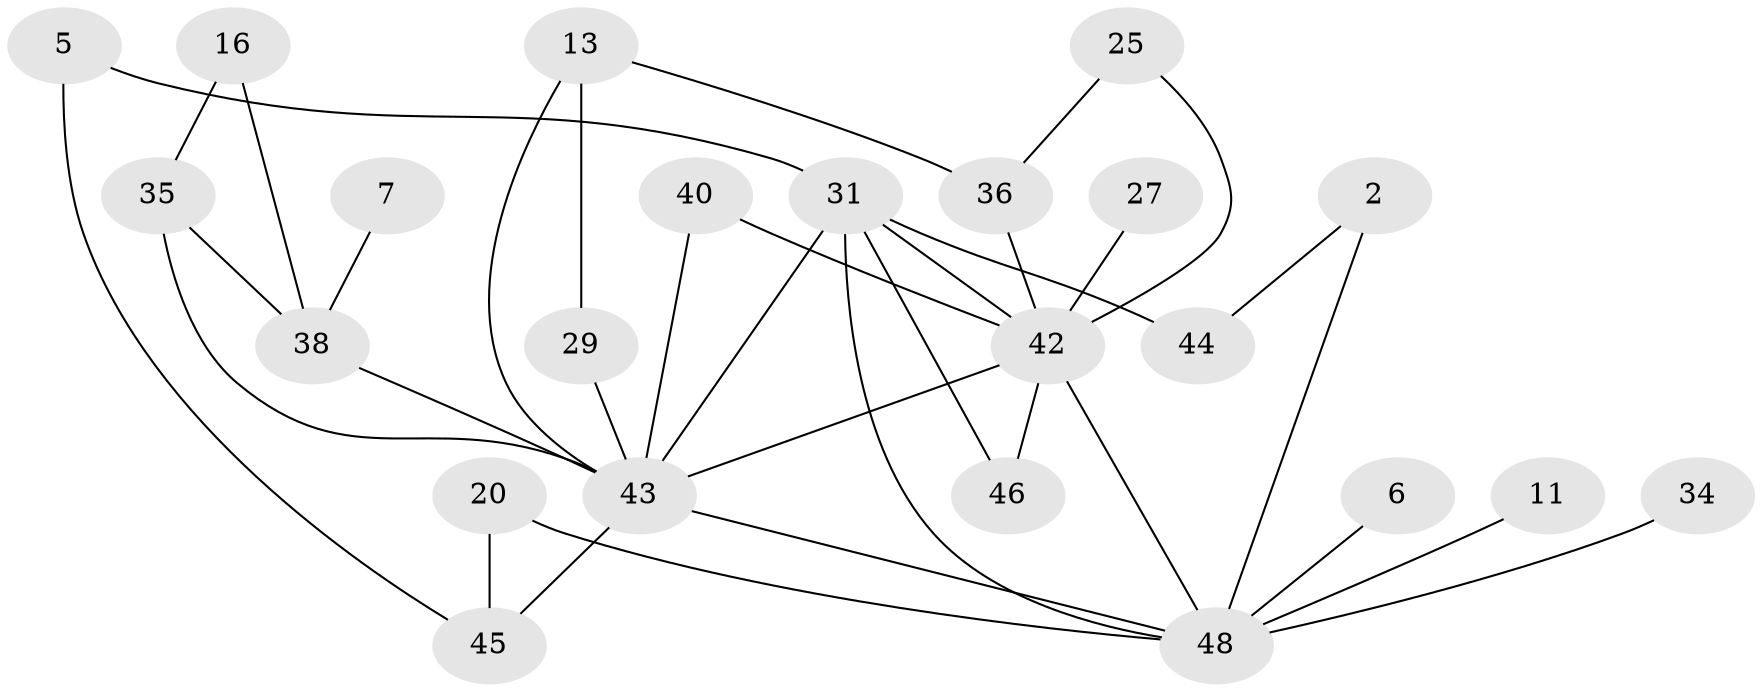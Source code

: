 // original degree distribution, {1: 0.26666666666666666, 2: 0.275, 3: 0.19166666666666668, 0: 0.16666666666666666, 6: 0.016666666666666666, 4: 0.058333333333333334, 5: 0.025}
// Generated by graph-tools (version 1.1) at 2025/35/03/04/25 23:35:53]
// undirected, 23 vertices, 35 edges
graph export_dot {
  node [color=gray90,style=filled];
  2;
  5;
  6;
  7;
  11;
  13;
  16;
  20;
  25;
  27;
  29;
  31;
  34;
  35;
  36;
  38;
  40;
  42;
  43;
  44;
  45;
  46;
  48;
  2 -- 44 [weight=1.0];
  2 -- 48 [weight=1.0];
  5 -- 31 [weight=1.0];
  5 -- 45 [weight=1.0];
  6 -- 48 [weight=1.0];
  7 -- 38 [weight=1.0];
  11 -- 48 [weight=1.0];
  13 -- 29 [weight=1.0];
  13 -- 36 [weight=1.0];
  13 -- 43 [weight=1.0];
  16 -- 35 [weight=1.0];
  16 -- 38 [weight=1.0];
  20 -- 45 [weight=1.0];
  20 -- 48 [weight=1.0];
  25 -- 36 [weight=1.0];
  25 -- 42 [weight=1.0];
  27 -- 42 [weight=1.0];
  29 -- 43 [weight=1.0];
  31 -- 42 [weight=1.0];
  31 -- 43 [weight=1.0];
  31 -- 44 [weight=1.0];
  31 -- 46 [weight=1.0];
  31 -- 48 [weight=1.0];
  34 -- 48 [weight=1.0];
  35 -- 38 [weight=1.0];
  35 -- 43 [weight=1.0];
  36 -- 42 [weight=1.0];
  38 -- 43 [weight=1.0];
  40 -- 42 [weight=2.0];
  40 -- 43 [weight=1.0];
  42 -- 43 [weight=1.0];
  42 -- 46 [weight=1.0];
  42 -- 48 [weight=1.0];
  43 -- 45 [weight=1.0];
  43 -- 48 [weight=1.0];
}
